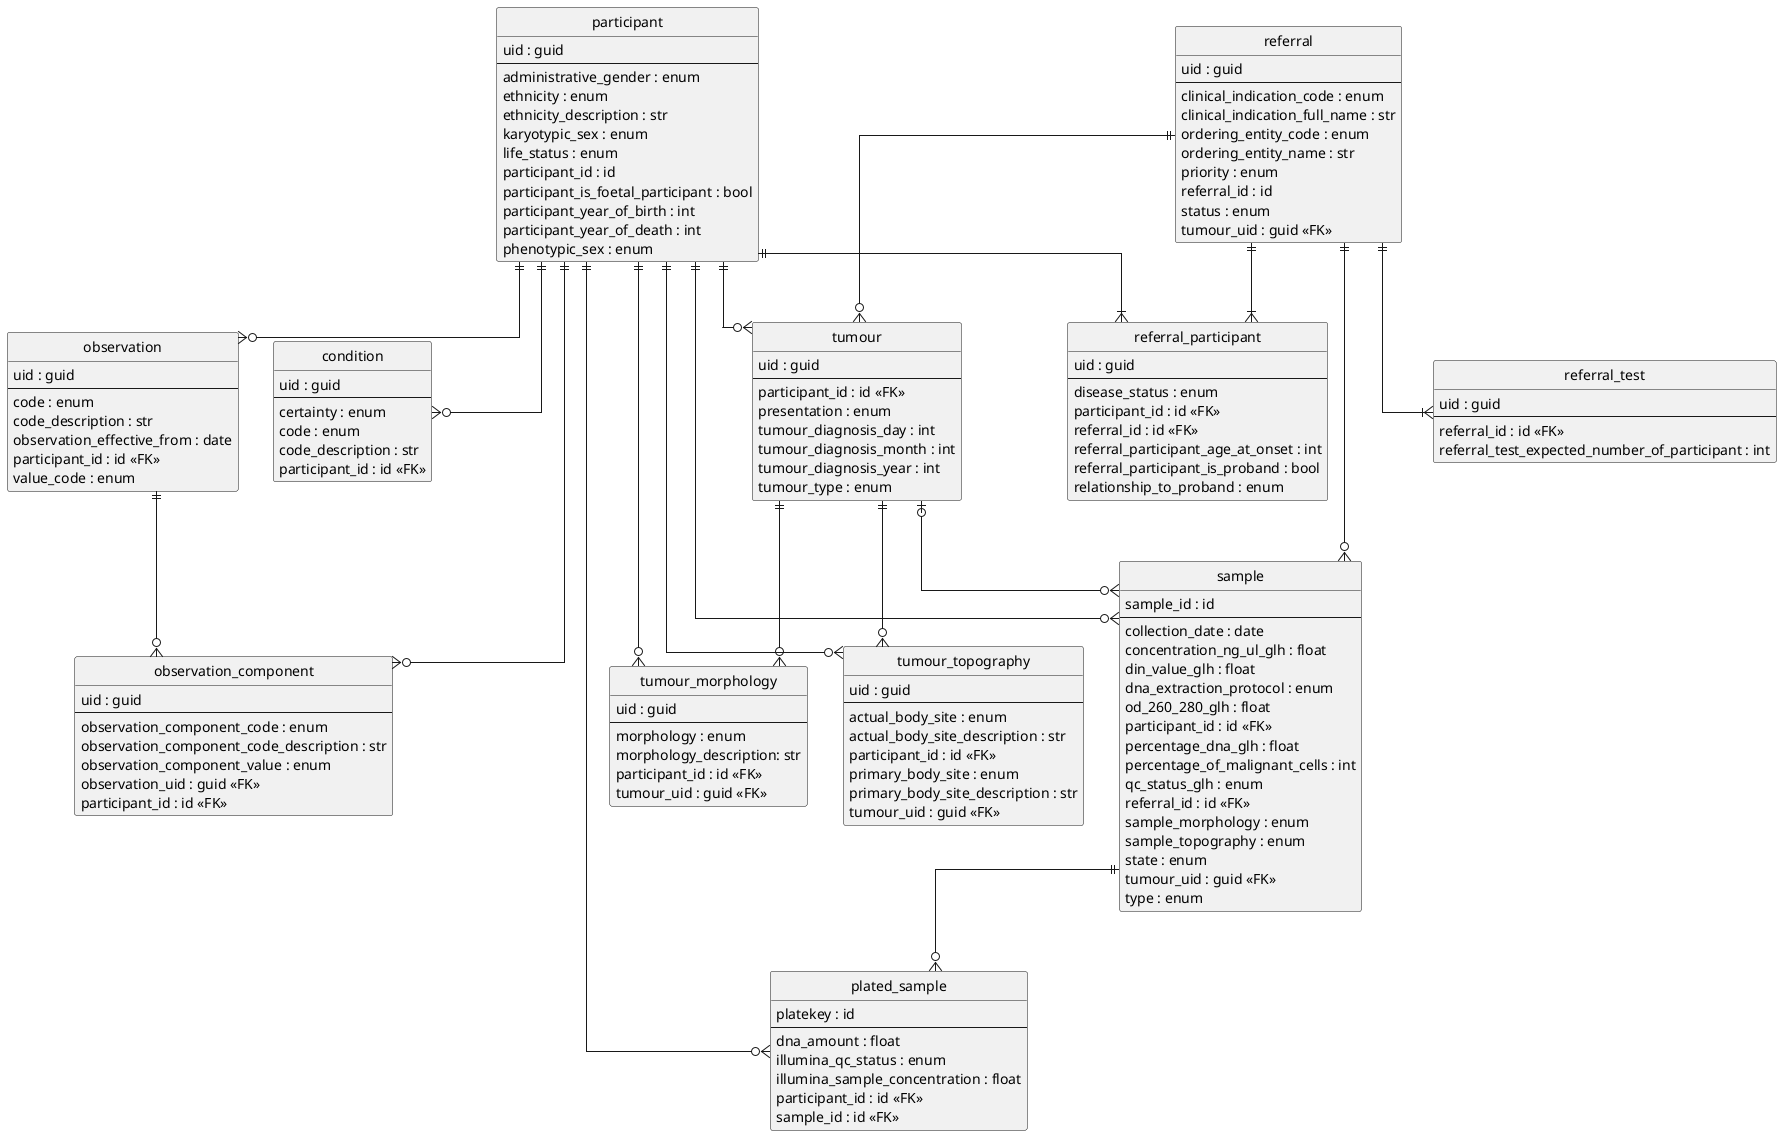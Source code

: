 @startuml

' hide the spot
hide circle

' avoid problems with angled crows feet
skinparam linetype ortho

' declare all the entities

entity "condition" {
    uid : guid
    --
    certainty : enum
    code : enum
    code_description : str
    participant_id : id <<FK>>
}

entity "observation" {
    uid : guid
    --
    code : enum
    code_description : str
    observation_effective_from : date
    participant_id : id <<FK>>
    value_code : enum
}

entity "observation_component" {
    uid : guid
    --
    observation_component_code : enum
    observation_component_code_description : str
    observation_component_value : enum
    observation_uid : guid <<FK>>
    participant_id : id <<FK>>
}

entity "participant" {
    uid : guid
    --
    administrative_gender : enum
    ethnicity : enum
    ethnicity_description : str
    karyotypic_sex : enum
    life_status : enum
    participant_id : id
    participant_is_foetal_participant : bool
    participant_year_of_birth : int
    participant_year_of_death : int
    phenotypic_sex : enum
}

entity "plated_sample" {
    platekey : id
    --
    dna_amount : float
    illumina_qc_status : enum
    illumina_sample_concentration : float
    participant_id : id <<FK>>
    sample_id : id <<FK>>
}

entity "referral" {
    uid : guid
    --
    clinical_indication_code : enum
    clinical_indication_full_name : str
    ordering_entity_code : enum
    ordering_entity_name : str
    priority : enum
    referral_id : id
    status : enum
    tumour_uid : guid <<FK>>
}

entity "referral_participant" {
    uid : guid
    --
    disease_status : enum
    participant_id : id <<FK>>
    referral_id : id <<FK>>
    referral_participant_age_at_onset : int
    referral_participant_is_proband : bool
    relationship_to_proband : enum
}

entity "referral_test" {
    uid : guid
    --
    referral_id : id <<FK>>
    referral_test_expected_number_of_participant : int
}

entity "sample" {
    sample_id : id
    --
    collection_date : date
    concentration_ng_ul_glh : float
    din_value_glh : float
    dna_extraction_protocol : enum
    od_260_280_glh : float
    participant_id : id <<FK>>
    percentage_dna_glh : float
    percentage_of_malignant_cells : int
    qc_status_glh : enum
    referral_id : id <<FK>>
    sample_morphology : enum
    sample_topography : enum
    state : enum
    tumour_uid : guid <<FK>>
    type : enum
}

entity "tumour" {
    uid : guid
    --
    participant_id : id <<FK>>
    presentation : enum
    tumour_diagnosis_day : int
    tumour_diagnosis_month : int
    tumour_diagnosis_year : int
    tumour_type : enum
}

entity "tumour_morphology" {
    uid : guid
    --
    morphology : enum
    morphology_description: str
    participant_id : id <<FK>>
    tumour_uid : guid <<FK>>
}

entity "tumour_topography" {
    uid : guid
    --
    actual_body_site : enum
    actual_body_site_description : str
    participant_id : id <<FK>>
    primary_body_site : enum
    primary_body_site_description : str
    tumour_uid : guid <<FK>>
}

' declare the relationships

participant ||--o{ condition
participant ||--o{ observation
participant ||--o{ observation_component
participant ||--o{ plated_sample
participant ||--o{ sample
participant ||--|{ referral_participant
participant ||--o{ tumour
participant ||--o{ tumour_morphology
participant ||--o{ tumour_topography
observation ||--o{ observation_component
tumour ||--o{ tumour_morphology
tumour ||--o{ tumour_topography
tumour |o--o{ sample
sample ||--o{ plated_sample
referral ||--o{ tumour
referral ||--|{ referral_participant
referral ||--|{ referral_test
referral ||--o{ sample

@enduml
